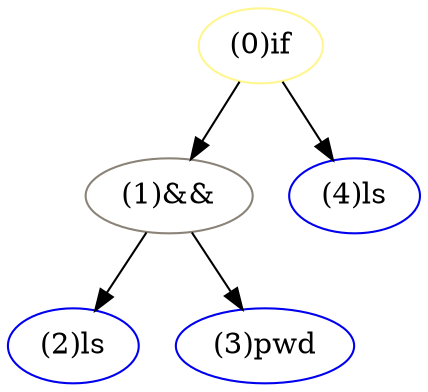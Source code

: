 digraph G {
"(0)if"[color=khaki1]
"(1)&&"[color=antiquewhite4]
"(0)if" -> "(1)&&"
"(1)&&"[color=antiquewhite4]
"(2)ls"[color=blue2]
"(1)&&" -> "(2)ls"
"(2)ls"[color=blue2]
"(3)pwd"[color=blue2]
"(1)&&" -> "(3)pwd"
"(3)pwd"[color=blue2]
"(4)ls"[color=blue2]
"(0)if" -> "(4)ls"
"(4)ls"[color=blue2]
}